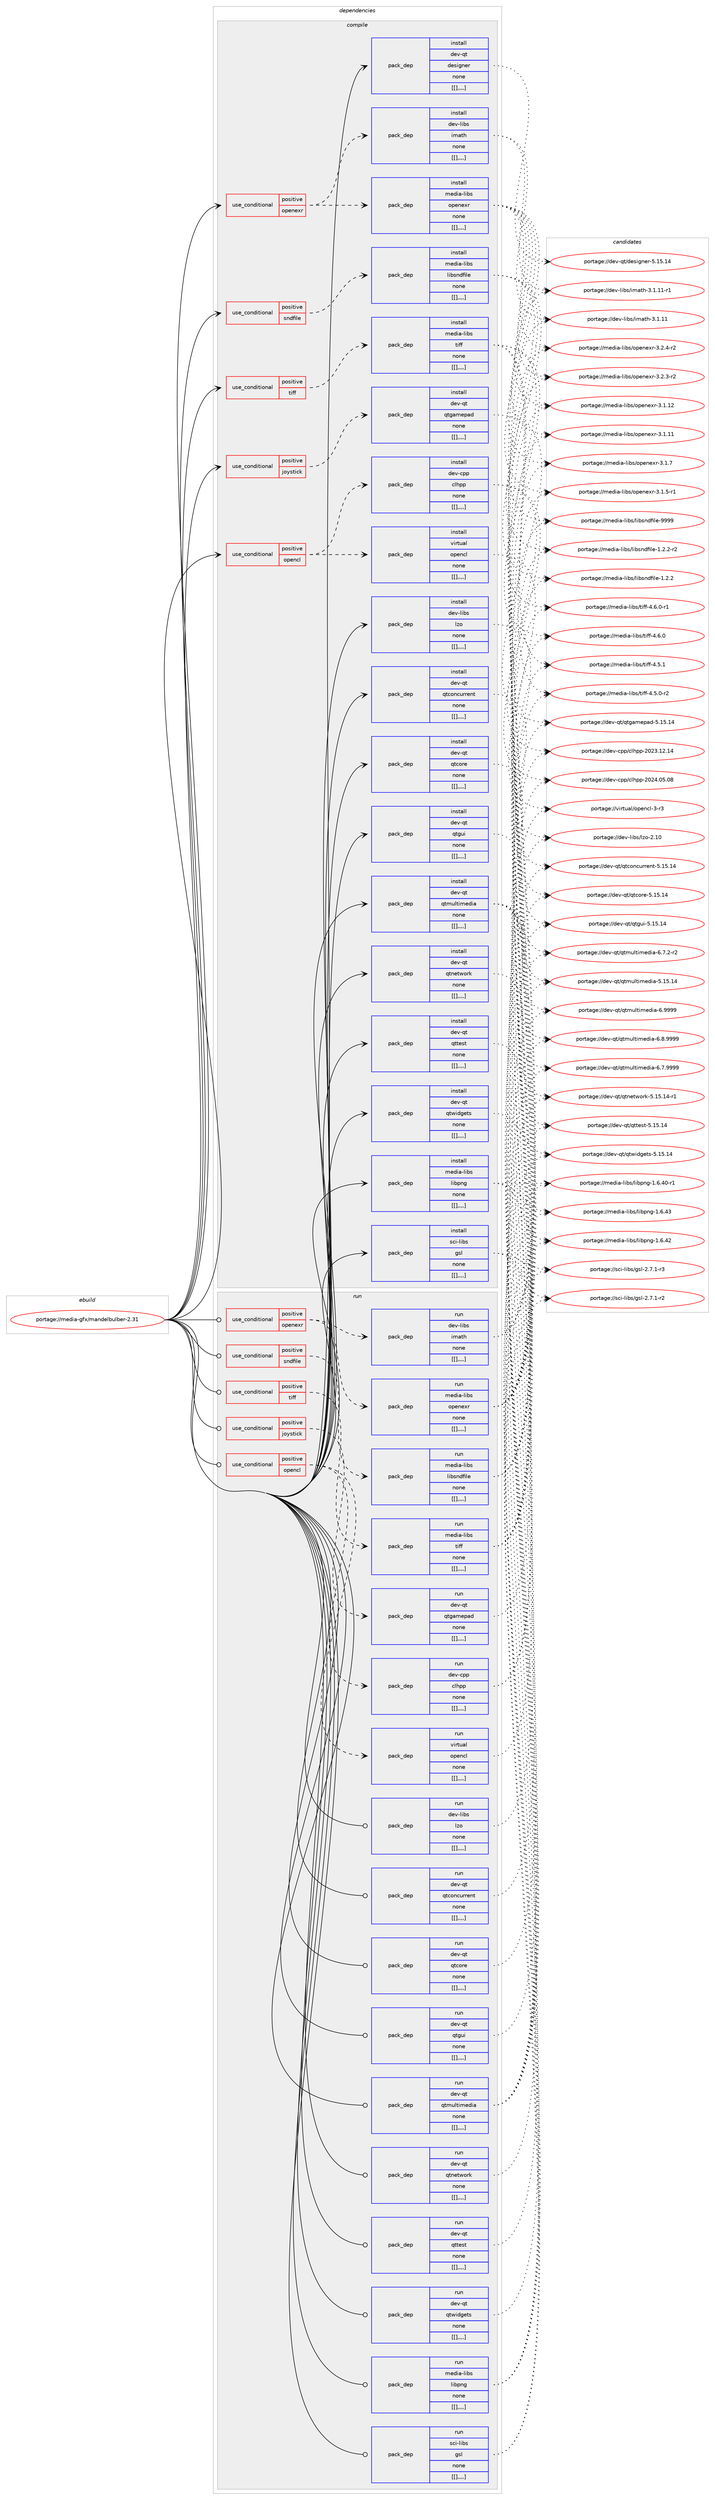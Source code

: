 digraph prolog {

# *************
# Graph options
# *************

newrank=true;
concentrate=true;
compound=true;
graph [rankdir=LR,fontname=Helvetica,fontsize=10,ranksep=1.5];#, ranksep=2.5, nodesep=0.2];
edge  [arrowhead=vee];
node  [fontname=Helvetica,fontsize=10];

# **********
# The ebuild
# **********

subgraph cluster_leftcol {
color=gray;
label=<<i>ebuild</i>>;
id [label="portage://media-gfx/mandelbulber-2.31", color=red, width=4, href="../media-gfx/mandelbulber-2.31.svg"];
}

# ****************
# The dependencies
# ****************

subgraph cluster_midcol {
color=gray;
label=<<i>dependencies</i>>;
subgraph cluster_compile {
fillcolor="#eeeeee";
style=filled;
label=<<i>compile</i>>;
subgraph cond76852 {
dependency307692 [label=<<TABLE BORDER="0" CELLBORDER="1" CELLSPACING="0" CELLPADDING="4"><TR><TD ROWSPAN="3" CELLPADDING="10">use_conditional</TD></TR><TR><TD>positive</TD></TR><TR><TD>joystick</TD></TR></TABLE>>, shape=none, color=red];
subgraph pack228325 {
dependency307693 [label=<<TABLE BORDER="0" CELLBORDER="1" CELLSPACING="0" CELLPADDING="4" WIDTH="220"><TR><TD ROWSPAN="6" CELLPADDING="30">pack_dep</TD></TR><TR><TD WIDTH="110">install</TD></TR><TR><TD>dev-qt</TD></TR><TR><TD>qtgamepad</TD></TR><TR><TD>none</TD></TR><TR><TD>[[],,,,]</TD></TR></TABLE>>, shape=none, color=blue];
}
dependency307692:e -> dependency307693:w [weight=20,style="dashed",arrowhead="vee"];
}
id:e -> dependency307692:w [weight=20,style="solid",arrowhead="vee"];
subgraph cond76853 {
dependency307694 [label=<<TABLE BORDER="0" CELLBORDER="1" CELLSPACING="0" CELLPADDING="4"><TR><TD ROWSPAN="3" CELLPADDING="10">use_conditional</TD></TR><TR><TD>positive</TD></TR><TR><TD>opencl</TD></TR></TABLE>>, shape=none, color=red];
subgraph pack228326 {
dependency307695 [label=<<TABLE BORDER="0" CELLBORDER="1" CELLSPACING="0" CELLPADDING="4" WIDTH="220"><TR><TD ROWSPAN="6" CELLPADDING="30">pack_dep</TD></TR><TR><TD WIDTH="110">install</TD></TR><TR><TD>dev-cpp</TD></TR><TR><TD>clhpp</TD></TR><TR><TD>none</TD></TR><TR><TD>[[],,,,]</TD></TR></TABLE>>, shape=none, color=blue];
}
dependency307694:e -> dependency307695:w [weight=20,style="dashed",arrowhead="vee"];
subgraph pack228327 {
dependency307696 [label=<<TABLE BORDER="0" CELLBORDER="1" CELLSPACING="0" CELLPADDING="4" WIDTH="220"><TR><TD ROWSPAN="6" CELLPADDING="30">pack_dep</TD></TR><TR><TD WIDTH="110">install</TD></TR><TR><TD>virtual</TD></TR><TR><TD>opencl</TD></TR><TR><TD>none</TD></TR><TR><TD>[[],,,,]</TD></TR></TABLE>>, shape=none, color=blue];
}
dependency307694:e -> dependency307696:w [weight=20,style="dashed",arrowhead="vee"];
}
id:e -> dependency307694:w [weight=20,style="solid",arrowhead="vee"];
subgraph cond76854 {
dependency307697 [label=<<TABLE BORDER="0" CELLBORDER="1" CELLSPACING="0" CELLPADDING="4"><TR><TD ROWSPAN="3" CELLPADDING="10">use_conditional</TD></TR><TR><TD>positive</TD></TR><TR><TD>openexr</TD></TR></TABLE>>, shape=none, color=red];
subgraph pack228328 {
dependency307698 [label=<<TABLE BORDER="0" CELLBORDER="1" CELLSPACING="0" CELLPADDING="4" WIDTH="220"><TR><TD ROWSPAN="6" CELLPADDING="30">pack_dep</TD></TR><TR><TD WIDTH="110">install</TD></TR><TR><TD>dev-libs</TD></TR><TR><TD>imath</TD></TR><TR><TD>none</TD></TR><TR><TD>[[],,,,]</TD></TR></TABLE>>, shape=none, color=blue];
}
dependency307697:e -> dependency307698:w [weight=20,style="dashed",arrowhead="vee"];
subgraph pack228329 {
dependency307699 [label=<<TABLE BORDER="0" CELLBORDER="1" CELLSPACING="0" CELLPADDING="4" WIDTH="220"><TR><TD ROWSPAN="6" CELLPADDING="30">pack_dep</TD></TR><TR><TD WIDTH="110">install</TD></TR><TR><TD>media-libs</TD></TR><TR><TD>openexr</TD></TR><TR><TD>none</TD></TR><TR><TD>[[],,,,]</TD></TR></TABLE>>, shape=none, color=blue];
}
dependency307697:e -> dependency307699:w [weight=20,style="dashed",arrowhead="vee"];
}
id:e -> dependency307697:w [weight=20,style="solid",arrowhead="vee"];
subgraph cond76855 {
dependency307700 [label=<<TABLE BORDER="0" CELLBORDER="1" CELLSPACING="0" CELLPADDING="4"><TR><TD ROWSPAN="3" CELLPADDING="10">use_conditional</TD></TR><TR><TD>positive</TD></TR><TR><TD>sndfile</TD></TR></TABLE>>, shape=none, color=red];
subgraph pack228330 {
dependency307701 [label=<<TABLE BORDER="0" CELLBORDER="1" CELLSPACING="0" CELLPADDING="4" WIDTH="220"><TR><TD ROWSPAN="6" CELLPADDING="30">pack_dep</TD></TR><TR><TD WIDTH="110">install</TD></TR><TR><TD>media-libs</TD></TR><TR><TD>libsndfile</TD></TR><TR><TD>none</TD></TR><TR><TD>[[],,,,]</TD></TR></TABLE>>, shape=none, color=blue];
}
dependency307700:e -> dependency307701:w [weight=20,style="dashed",arrowhead="vee"];
}
id:e -> dependency307700:w [weight=20,style="solid",arrowhead="vee"];
subgraph cond76856 {
dependency307702 [label=<<TABLE BORDER="0" CELLBORDER="1" CELLSPACING="0" CELLPADDING="4"><TR><TD ROWSPAN="3" CELLPADDING="10">use_conditional</TD></TR><TR><TD>positive</TD></TR><TR><TD>tiff</TD></TR></TABLE>>, shape=none, color=red];
subgraph pack228331 {
dependency307703 [label=<<TABLE BORDER="0" CELLBORDER="1" CELLSPACING="0" CELLPADDING="4" WIDTH="220"><TR><TD ROWSPAN="6" CELLPADDING="30">pack_dep</TD></TR><TR><TD WIDTH="110">install</TD></TR><TR><TD>media-libs</TD></TR><TR><TD>tiff</TD></TR><TR><TD>none</TD></TR><TR><TD>[[],,,,]</TD></TR></TABLE>>, shape=none, color=blue];
}
dependency307702:e -> dependency307703:w [weight=20,style="dashed",arrowhead="vee"];
}
id:e -> dependency307702:w [weight=20,style="solid",arrowhead="vee"];
subgraph pack228332 {
dependency307704 [label=<<TABLE BORDER="0" CELLBORDER="1" CELLSPACING="0" CELLPADDING="4" WIDTH="220"><TR><TD ROWSPAN="6" CELLPADDING="30">pack_dep</TD></TR><TR><TD WIDTH="110">install</TD></TR><TR><TD>dev-libs</TD></TR><TR><TD>lzo</TD></TR><TR><TD>none</TD></TR><TR><TD>[[],,,,]</TD></TR></TABLE>>, shape=none, color=blue];
}
id:e -> dependency307704:w [weight=20,style="solid",arrowhead="vee"];
subgraph pack228333 {
dependency307705 [label=<<TABLE BORDER="0" CELLBORDER="1" CELLSPACING="0" CELLPADDING="4" WIDTH="220"><TR><TD ROWSPAN="6" CELLPADDING="30">pack_dep</TD></TR><TR><TD WIDTH="110">install</TD></TR><TR><TD>dev-qt</TD></TR><TR><TD>designer</TD></TR><TR><TD>none</TD></TR><TR><TD>[[],,,,]</TD></TR></TABLE>>, shape=none, color=blue];
}
id:e -> dependency307705:w [weight=20,style="solid",arrowhead="vee"];
subgraph pack228334 {
dependency307706 [label=<<TABLE BORDER="0" CELLBORDER="1" CELLSPACING="0" CELLPADDING="4" WIDTH="220"><TR><TD ROWSPAN="6" CELLPADDING="30">pack_dep</TD></TR><TR><TD WIDTH="110">install</TD></TR><TR><TD>dev-qt</TD></TR><TR><TD>qtconcurrent</TD></TR><TR><TD>none</TD></TR><TR><TD>[[],,,,]</TD></TR></TABLE>>, shape=none, color=blue];
}
id:e -> dependency307706:w [weight=20,style="solid",arrowhead="vee"];
subgraph pack228335 {
dependency307707 [label=<<TABLE BORDER="0" CELLBORDER="1" CELLSPACING="0" CELLPADDING="4" WIDTH="220"><TR><TD ROWSPAN="6" CELLPADDING="30">pack_dep</TD></TR><TR><TD WIDTH="110">install</TD></TR><TR><TD>dev-qt</TD></TR><TR><TD>qtcore</TD></TR><TR><TD>none</TD></TR><TR><TD>[[],,,,]</TD></TR></TABLE>>, shape=none, color=blue];
}
id:e -> dependency307707:w [weight=20,style="solid",arrowhead="vee"];
subgraph pack228336 {
dependency307708 [label=<<TABLE BORDER="0" CELLBORDER="1" CELLSPACING="0" CELLPADDING="4" WIDTH="220"><TR><TD ROWSPAN="6" CELLPADDING="30">pack_dep</TD></TR><TR><TD WIDTH="110">install</TD></TR><TR><TD>dev-qt</TD></TR><TR><TD>qtgui</TD></TR><TR><TD>none</TD></TR><TR><TD>[[],,,,]</TD></TR></TABLE>>, shape=none, color=blue];
}
id:e -> dependency307708:w [weight=20,style="solid",arrowhead="vee"];
subgraph pack228337 {
dependency307709 [label=<<TABLE BORDER="0" CELLBORDER="1" CELLSPACING="0" CELLPADDING="4" WIDTH="220"><TR><TD ROWSPAN="6" CELLPADDING="30">pack_dep</TD></TR><TR><TD WIDTH="110">install</TD></TR><TR><TD>dev-qt</TD></TR><TR><TD>qtmultimedia</TD></TR><TR><TD>none</TD></TR><TR><TD>[[],,,,]</TD></TR></TABLE>>, shape=none, color=blue];
}
id:e -> dependency307709:w [weight=20,style="solid",arrowhead="vee"];
subgraph pack228338 {
dependency307710 [label=<<TABLE BORDER="0" CELLBORDER="1" CELLSPACING="0" CELLPADDING="4" WIDTH="220"><TR><TD ROWSPAN="6" CELLPADDING="30">pack_dep</TD></TR><TR><TD WIDTH="110">install</TD></TR><TR><TD>dev-qt</TD></TR><TR><TD>qtnetwork</TD></TR><TR><TD>none</TD></TR><TR><TD>[[],,,,]</TD></TR></TABLE>>, shape=none, color=blue];
}
id:e -> dependency307710:w [weight=20,style="solid",arrowhead="vee"];
subgraph pack228339 {
dependency307711 [label=<<TABLE BORDER="0" CELLBORDER="1" CELLSPACING="0" CELLPADDING="4" WIDTH="220"><TR><TD ROWSPAN="6" CELLPADDING="30">pack_dep</TD></TR><TR><TD WIDTH="110">install</TD></TR><TR><TD>dev-qt</TD></TR><TR><TD>qttest</TD></TR><TR><TD>none</TD></TR><TR><TD>[[],,,,]</TD></TR></TABLE>>, shape=none, color=blue];
}
id:e -> dependency307711:w [weight=20,style="solid",arrowhead="vee"];
subgraph pack228340 {
dependency307712 [label=<<TABLE BORDER="0" CELLBORDER="1" CELLSPACING="0" CELLPADDING="4" WIDTH="220"><TR><TD ROWSPAN="6" CELLPADDING="30">pack_dep</TD></TR><TR><TD WIDTH="110">install</TD></TR><TR><TD>dev-qt</TD></TR><TR><TD>qtwidgets</TD></TR><TR><TD>none</TD></TR><TR><TD>[[],,,,]</TD></TR></TABLE>>, shape=none, color=blue];
}
id:e -> dependency307712:w [weight=20,style="solid",arrowhead="vee"];
subgraph pack228341 {
dependency307713 [label=<<TABLE BORDER="0" CELLBORDER="1" CELLSPACING="0" CELLPADDING="4" WIDTH="220"><TR><TD ROWSPAN="6" CELLPADDING="30">pack_dep</TD></TR><TR><TD WIDTH="110">install</TD></TR><TR><TD>media-libs</TD></TR><TR><TD>libpng</TD></TR><TR><TD>none</TD></TR><TR><TD>[[],,,,]</TD></TR></TABLE>>, shape=none, color=blue];
}
id:e -> dependency307713:w [weight=20,style="solid",arrowhead="vee"];
subgraph pack228342 {
dependency307714 [label=<<TABLE BORDER="0" CELLBORDER="1" CELLSPACING="0" CELLPADDING="4" WIDTH="220"><TR><TD ROWSPAN="6" CELLPADDING="30">pack_dep</TD></TR><TR><TD WIDTH="110">install</TD></TR><TR><TD>sci-libs</TD></TR><TR><TD>gsl</TD></TR><TR><TD>none</TD></TR><TR><TD>[[],,,,]</TD></TR></TABLE>>, shape=none, color=blue];
}
id:e -> dependency307714:w [weight=20,style="solid",arrowhead="vee"];
}
subgraph cluster_compileandrun {
fillcolor="#eeeeee";
style=filled;
label=<<i>compile and run</i>>;
}
subgraph cluster_run {
fillcolor="#eeeeee";
style=filled;
label=<<i>run</i>>;
subgraph cond76857 {
dependency307715 [label=<<TABLE BORDER="0" CELLBORDER="1" CELLSPACING="0" CELLPADDING="4"><TR><TD ROWSPAN="3" CELLPADDING="10">use_conditional</TD></TR><TR><TD>positive</TD></TR><TR><TD>joystick</TD></TR></TABLE>>, shape=none, color=red];
subgraph pack228343 {
dependency307716 [label=<<TABLE BORDER="0" CELLBORDER="1" CELLSPACING="0" CELLPADDING="4" WIDTH="220"><TR><TD ROWSPAN="6" CELLPADDING="30">pack_dep</TD></TR><TR><TD WIDTH="110">run</TD></TR><TR><TD>dev-qt</TD></TR><TR><TD>qtgamepad</TD></TR><TR><TD>none</TD></TR><TR><TD>[[],,,,]</TD></TR></TABLE>>, shape=none, color=blue];
}
dependency307715:e -> dependency307716:w [weight=20,style="dashed",arrowhead="vee"];
}
id:e -> dependency307715:w [weight=20,style="solid",arrowhead="odot"];
subgraph cond76858 {
dependency307717 [label=<<TABLE BORDER="0" CELLBORDER="1" CELLSPACING="0" CELLPADDING="4"><TR><TD ROWSPAN="3" CELLPADDING="10">use_conditional</TD></TR><TR><TD>positive</TD></TR><TR><TD>opencl</TD></TR></TABLE>>, shape=none, color=red];
subgraph pack228344 {
dependency307718 [label=<<TABLE BORDER="0" CELLBORDER="1" CELLSPACING="0" CELLPADDING="4" WIDTH="220"><TR><TD ROWSPAN="6" CELLPADDING="30">pack_dep</TD></TR><TR><TD WIDTH="110">run</TD></TR><TR><TD>dev-cpp</TD></TR><TR><TD>clhpp</TD></TR><TR><TD>none</TD></TR><TR><TD>[[],,,,]</TD></TR></TABLE>>, shape=none, color=blue];
}
dependency307717:e -> dependency307718:w [weight=20,style="dashed",arrowhead="vee"];
subgraph pack228345 {
dependency307719 [label=<<TABLE BORDER="0" CELLBORDER="1" CELLSPACING="0" CELLPADDING="4" WIDTH="220"><TR><TD ROWSPAN="6" CELLPADDING="30">pack_dep</TD></TR><TR><TD WIDTH="110">run</TD></TR><TR><TD>virtual</TD></TR><TR><TD>opencl</TD></TR><TR><TD>none</TD></TR><TR><TD>[[],,,,]</TD></TR></TABLE>>, shape=none, color=blue];
}
dependency307717:e -> dependency307719:w [weight=20,style="dashed",arrowhead="vee"];
}
id:e -> dependency307717:w [weight=20,style="solid",arrowhead="odot"];
subgraph cond76859 {
dependency307720 [label=<<TABLE BORDER="0" CELLBORDER="1" CELLSPACING="0" CELLPADDING="4"><TR><TD ROWSPAN="3" CELLPADDING="10">use_conditional</TD></TR><TR><TD>positive</TD></TR><TR><TD>openexr</TD></TR></TABLE>>, shape=none, color=red];
subgraph pack228346 {
dependency307721 [label=<<TABLE BORDER="0" CELLBORDER="1" CELLSPACING="0" CELLPADDING="4" WIDTH="220"><TR><TD ROWSPAN="6" CELLPADDING="30">pack_dep</TD></TR><TR><TD WIDTH="110">run</TD></TR><TR><TD>dev-libs</TD></TR><TR><TD>imath</TD></TR><TR><TD>none</TD></TR><TR><TD>[[],,,,]</TD></TR></TABLE>>, shape=none, color=blue];
}
dependency307720:e -> dependency307721:w [weight=20,style="dashed",arrowhead="vee"];
subgraph pack228347 {
dependency307722 [label=<<TABLE BORDER="0" CELLBORDER="1" CELLSPACING="0" CELLPADDING="4" WIDTH="220"><TR><TD ROWSPAN="6" CELLPADDING="30">pack_dep</TD></TR><TR><TD WIDTH="110">run</TD></TR><TR><TD>media-libs</TD></TR><TR><TD>openexr</TD></TR><TR><TD>none</TD></TR><TR><TD>[[],,,,]</TD></TR></TABLE>>, shape=none, color=blue];
}
dependency307720:e -> dependency307722:w [weight=20,style="dashed",arrowhead="vee"];
}
id:e -> dependency307720:w [weight=20,style="solid",arrowhead="odot"];
subgraph cond76860 {
dependency307723 [label=<<TABLE BORDER="0" CELLBORDER="1" CELLSPACING="0" CELLPADDING="4"><TR><TD ROWSPAN="3" CELLPADDING="10">use_conditional</TD></TR><TR><TD>positive</TD></TR><TR><TD>sndfile</TD></TR></TABLE>>, shape=none, color=red];
subgraph pack228348 {
dependency307724 [label=<<TABLE BORDER="0" CELLBORDER="1" CELLSPACING="0" CELLPADDING="4" WIDTH="220"><TR><TD ROWSPAN="6" CELLPADDING="30">pack_dep</TD></TR><TR><TD WIDTH="110">run</TD></TR><TR><TD>media-libs</TD></TR><TR><TD>libsndfile</TD></TR><TR><TD>none</TD></TR><TR><TD>[[],,,,]</TD></TR></TABLE>>, shape=none, color=blue];
}
dependency307723:e -> dependency307724:w [weight=20,style="dashed",arrowhead="vee"];
}
id:e -> dependency307723:w [weight=20,style="solid",arrowhead="odot"];
subgraph cond76861 {
dependency307725 [label=<<TABLE BORDER="0" CELLBORDER="1" CELLSPACING="0" CELLPADDING="4"><TR><TD ROWSPAN="3" CELLPADDING="10">use_conditional</TD></TR><TR><TD>positive</TD></TR><TR><TD>tiff</TD></TR></TABLE>>, shape=none, color=red];
subgraph pack228349 {
dependency307726 [label=<<TABLE BORDER="0" CELLBORDER="1" CELLSPACING="0" CELLPADDING="4" WIDTH="220"><TR><TD ROWSPAN="6" CELLPADDING="30">pack_dep</TD></TR><TR><TD WIDTH="110">run</TD></TR><TR><TD>media-libs</TD></TR><TR><TD>tiff</TD></TR><TR><TD>none</TD></TR><TR><TD>[[],,,,]</TD></TR></TABLE>>, shape=none, color=blue];
}
dependency307725:e -> dependency307726:w [weight=20,style="dashed",arrowhead="vee"];
}
id:e -> dependency307725:w [weight=20,style="solid",arrowhead="odot"];
subgraph pack228350 {
dependency307727 [label=<<TABLE BORDER="0" CELLBORDER="1" CELLSPACING="0" CELLPADDING="4" WIDTH="220"><TR><TD ROWSPAN="6" CELLPADDING="30">pack_dep</TD></TR><TR><TD WIDTH="110">run</TD></TR><TR><TD>dev-libs</TD></TR><TR><TD>lzo</TD></TR><TR><TD>none</TD></TR><TR><TD>[[],,,,]</TD></TR></TABLE>>, shape=none, color=blue];
}
id:e -> dependency307727:w [weight=20,style="solid",arrowhead="odot"];
subgraph pack228351 {
dependency307728 [label=<<TABLE BORDER="0" CELLBORDER="1" CELLSPACING="0" CELLPADDING="4" WIDTH="220"><TR><TD ROWSPAN="6" CELLPADDING="30">pack_dep</TD></TR><TR><TD WIDTH="110">run</TD></TR><TR><TD>dev-qt</TD></TR><TR><TD>qtconcurrent</TD></TR><TR><TD>none</TD></TR><TR><TD>[[],,,,]</TD></TR></TABLE>>, shape=none, color=blue];
}
id:e -> dependency307728:w [weight=20,style="solid",arrowhead="odot"];
subgraph pack228352 {
dependency307729 [label=<<TABLE BORDER="0" CELLBORDER="1" CELLSPACING="0" CELLPADDING="4" WIDTH="220"><TR><TD ROWSPAN="6" CELLPADDING="30">pack_dep</TD></TR><TR><TD WIDTH="110">run</TD></TR><TR><TD>dev-qt</TD></TR><TR><TD>qtcore</TD></TR><TR><TD>none</TD></TR><TR><TD>[[],,,,]</TD></TR></TABLE>>, shape=none, color=blue];
}
id:e -> dependency307729:w [weight=20,style="solid",arrowhead="odot"];
subgraph pack228353 {
dependency307730 [label=<<TABLE BORDER="0" CELLBORDER="1" CELLSPACING="0" CELLPADDING="4" WIDTH="220"><TR><TD ROWSPAN="6" CELLPADDING="30">pack_dep</TD></TR><TR><TD WIDTH="110">run</TD></TR><TR><TD>dev-qt</TD></TR><TR><TD>qtgui</TD></TR><TR><TD>none</TD></TR><TR><TD>[[],,,,]</TD></TR></TABLE>>, shape=none, color=blue];
}
id:e -> dependency307730:w [weight=20,style="solid",arrowhead="odot"];
subgraph pack228354 {
dependency307731 [label=<<TABLE BORDER="0" CELLBORDER="1" CELLSPACING="0" CELLPADDING="4" WIDTH="220"><TR><TD ROWSPAN="6" CELLPADDING="30">pack_dep</TD></TR><TR><TD WIDTH="110">run</TD></TR><TR><TD>dev-qt</TD></TR><TR><TD>qtmultimedia</TD></TR><TR><TD>none</TD></TR><TR><TD>[[],,,,]</TD></TR></TABLE>>, shape=none, color=blue];
}
id:e -> dependency307731:w [weight=20,style="solid",arrowhead="odot"];
subgraph pack228355 {
dependency307732 [label=<<TABLE BORDER="0" CELLBORDER="1" CELLSPACING="0" CELLPADDING="4" WIDTH="220"><TR><TD ROWSPAN="6" CELLPADDING="30">pack_dep</TD></TR><TR><TD WIDTH="110">run</TD></TR><TR><TD>dev-qt</TD></TR><TR><TD>qtnetwork</TD></TR><TR><TD>none</TD></TR><TR><TD>[[],,,,]</TD></TR></TABLE>>, shape=none, color=blue];
}
id:e -> dependency307732:w [weight=20,style="solid",arrowhead="odot"];
subgraph pack228356 {
dependency307733 [label=<<TABLE BORDER="0" CELLBORDER="1" CELLSPACING="0" CELLPADDING="4" WIDTH="220"><TR><TD ROWSPAN="6" CELLPADDING="30">pack_dep</TD></TR><TR><TD WIDTH="110">run</TD></TR><TR><TD>dev-qt</TD></TR><TR><TD>qttest</TD></TR><TR><TD>none</TD></TR><TR><TD>[[],,,,]</TD></TR></TABLE>>, shape=none, color=blue];
}
id:e -> dependency307733:w [weight=20,style="solid",arrowhead="odot"];
subgraph pack228357 {
dependency307734 [label=<<TABLE BORDER="0" CELLBORDER="1" CELLSPACING="0" CELLPADDING="4" WIDTH="220"><TR><TD ROWSPAN="6" CELLPADDING="30">pack_dep</TD></TR><TR><TD WIDTH="110">run</TD></TR><TR><TD>dev-qt</TD></TR><TR><TD>qtwidgets</TD></TR><TR><TD>none</TD></TR><TR><TD>[[],,,,]</TD></TR></TABLE>>, shape=none, color=blue];
}
id:e -> dependency307734:w [weight=20,style="solid",arrowhead="odot"];
subgraph pack228358 {
dependency307735 [label=<<TABLE BORDER="0" CELLBORDER="1" CELLSPACING="0" CELLPADDING="4" WIDTH="220"><TR><TD ROWSPAN="6" CELLPADDING="30">pack_dep</TD></TR><TR><TD WIDTH="110">run</TD></TR><TR><TD>media-libs</TD></TR><TR><TD>libpng</TD></TR><TR><TD>none</TD></TR><TR><TD>[[],,,,]</TD></TR></TABLE>>, shape=none, color=blue];
}
id:e -> dependency307735:w [weight=20,style="solid",arrowhead="odot"];
subgraph pack228359 {
dependency307736 [label=<<TABLE BORDER="0" CELLBORDER="1" CELLSPACING="0" CELLPADDING="4" WIDTH="220"><TR><TD ROWSPAN="6" CELLPADDING="30">pack_dep</TD></TR><TR><TD WIDTH="110">run</TD></TR><TR><TD>sci-libs</TD></TR><TR><TD>gsl</TD></TR><TR><TD>none</TD></TR><TR><TD>[[],,,,]</TD></TR></TABLE>>, shape=none, color=blue];
}
id:e -> dependency307736:w [weight=20,style="solid",arrowhead="odot"];
}
}

# **************
# The candidates
# **************

subgraph cluster_choices {
rank=same;
color=gray;
label=<<i>candidates</i>>;

subgraph choice228325 {
color=black;
nodesep=1;
choice100101118451131164711311610397109101112971004553464953464952 [label="portage://dev-qt/qtgamepad-5.15.14", color=red, width=4,href="../dev-qt/qtgamepad-5.15.14.svg"];
dependency307693:e -> choice100101118451131164711311610397109101112971004553464953464952:w [style=dotted,weight="100"];
}
subgraph choice228326 {
color=black;
nodesep=1;
choice100101118459911211247991081041121124550485052464853464856 [label="portage://dev-cpp/clhpp-2024.05.08", color=red, width=4,href="../dev-cpp/clhpp-2024.05.08.svg"];
choice100101118459911211247991081041121124550485051464950464952 [label="portage://dev-cpp/clhpp-2023.12.14", color=red, width=4,href="../dev-cpp/clhpp-2023.12.14.svg"];
dependency307695:e -> choice100101118459911211247991081041121124550485052464853464856:w [style=dotted,weight="100"];
dependency307695:e -> choice100101118459911211247991081041121124550485051464950464952:w [style=dotted,weight="100"];
}
subgraph choice228327 {
color=black;
nodesep=1;
choice11810511411611797108471111121011109910845514511451 [label="portage://virtual/opencl-3-r3", color=red, width=4,href="../virtual/opencl-3-r3.svg"];
dependency307696:e -> choice11810511411611797108471111121011109910845514511451:w [style=dotted,weight="100"];
}
subgraph choice228328 {
color=black;
nodesep=1;
choice10010111845108105981154710510997116104455146494649494511449 [label="portage://dev-libs/imath-3.1.11-r1", color=red, width=4,href="../dev-libs/imath-3.1.11-r1.svg"];
choice1001011184510810598115471051099711610445514649464949 [label="portage://dev-libs/imath-3.1.11", color=red, width=4,href="../dev-libs/imath-3.1.11.svg"];
dependency307698:e -> choice10010111845108105981154710510997116104455146494649494511449:w [style=dotted,weight="100"];
dependency307698:e -> choice1001011184510810598115471051099711610445514649464949:w [style=dotted,weight="100"];
}
subgraph choice228329 {
color=black;
nodesep=1;
choice109101100105974510810598115471111121011101011201144551465046524511450 [label="portage://media-libs/openexr-3.2.4-r2", color=red, width=4,href="../media-libs/openexr-3.2.4-r2.svg"];
choice109101100105974510810598115471111121011101011201144551465046514511450 [label="portage://media-libs/openexr-3.2.3-r2", color=red, width=4,href="../media-libs/openexr-3.2.3-r2.svg"];
choice1091011001059745108105981154711111210111010112011445514649464950 [label="portage://media-libs/openexr-3.1.12", color=red, width=4,href="../media-libs/openexr-3.1.12.svg"];
choice1091011001059745108105981154711111210111010112011445514649464949 [label="portage://media-libs/openexr-3.1.11", color=red, width=4,href="../media-libs/openexr-3.1.11.svg"];
choice10910110010597451081059811547111112101110101120114455146494655 [label="portage://media-libs/openexr-3.1.7", color=red, width=4,href="../media-libs/openexr-3.1.7.svg"];
choice109101100105974510810598115471111121011101011201144551464946534511449 [label="portage://media-libs/openexr-3.1.5-r1", color=red, width=4,href="../media-libs/openexr-3.1.5-r1.svg"];
dependency307699:e -> choice109101100105974510810598115471111121011101011201144551465046524511450:w [style=dotted,weight="100"];
dependency307699:e -> choice109101100105974510810598115471111121011101011201144551465046514511450:w [style=dotted,weight="100"];
dependency307699:e -> choice1091011001059745108105981154711111210111010112011445514649464950:w [style=dotted,weight="100"];
dependency307699:e -> choice1091011001059745108105981154711111210111010112011445514649464949:w [style=dotted,weight="100"];
dependency307699:e -> choice10910110010597451081059811547111112101110101120114455146494655:w [style=dotted,weight="100"];
dependency307699:e -> choice109101100105974510810598115471111121011101011201144551464946534511449:w [style=dotted,weight="100"];
}
subgraph choice228330 {
color=black;
nodesep=1;
choice10910110010597451081059811547108105981151101001021051081014557575757 [label="portage://media-libs/libsndfile-9999", color=red, width=4,href="../media-libs/libsndfile-9999.svg"];
choice10910110010597451081059811547108105981151101001021051081014549465046504511450 [label="portage://media-libs/libsndfile-1.2.2-r2", color=red, width=4,href="../media-libs/libsndfile-1.2.2-r2.svg"];
choice1091011001059745108105981154710810598115110100102105108101454946504650 [label="portage://media-libs/libsndfile-1.2.2", color=red, width=4,href="../media-libs/libsndfile-1.2.2.svg"];
dependency307701:e -> choice10910110010597451081059811547108105981151101001021051081014557575757:w [style=dotted,weight="100"];
dependency307701:e -> choice10910110010597451081059811547108105981151101001021051081014549465046504511450:w [style=dotted,weight="100"];
dependency307701:e -> choice1091011001059745108105981154710810598115110100102105108101454946504650:w [style=dotted,weight="100"];
}
subgraph choice228331 {
color=black;
nodesep=1;
choice109101100105974510810598115471161051021024552465446484511449 [label="portage://media-libs/tiff-4.6.0-r1", color=red, width=4,href="../media-libs/tiff-4.6.0-r1.svg"];
choice10910110010597451081059811547116105102102455246544648 [label="portage://media-libs/tiff-4.6.0", color=red, width=4,href="../media-libs/tiff-4.6.0.svg"];
choice10910110010597451081059811547116105102102455246534649 [label="portage://media-libs/tiff-4.5.1", color=red, width=4,href="../media-libs/tiff-4.5.1.svg"];
choice109101100105974510810598115471161051021024552465346484511450 [label="portage://media-libs/tiff-4.5.0-r2", color=red, width=4,href="../media-libs/tiff-4.5.0-r2.svg"];
dependency307703:e -> choice109101100105974510810598115471161051021024552465446484511449:w [style=dotted,weight="100"];
dependency307703:e -> choice10910110010597451081059811547116105102102455246544648:w [style=dotted,weight="100"];
dependency307703:e -> choice10910110010597451081059811547116105102102455246534649:w [style=dotted,weight="100"];
dependency307703:e -> choice109101100105974510810598115471161051021024552465346484511450:w [style=dotted,weight="100"];
}
subgraph choice228332 {
color=black;
nodesep=1;
choice1001011184510810598115471081221114550464948 [label="portage://dev-libs/lzo-2.10", color=red, width=4,href="../dev-libs/lzo-2.10.svg"];
dependency307704:e -> choice1001011184510810598115471081221114550464948:w [style=dotted,weight="100"];
}
subgraph choice228333 {
color=black;
nodesep=1;
choice10010111845113116471001011151051031101011144553464953464952 [label="portage://dev-qt/designer-5.15.14", color=red, width=4,href="../dev-qt/designer-5.15.14.svg"];
dependency307705:e -> choice10010111845113116471001011151051031101011144553464953464952:w [style=dotted,weight="100"];
}
subgraph choice228334 {
color=black;
nodesep=1;
choice100101118451131164711311699111110991171141141011101164553464953464952 [label="portage://dev-qt/qtconcurrent-5.15.14", color=red, width=4,href="../dev-qt/qtconcurrent-5.15.14.svg"];
dependency307706:e -> choice100101118451131164711311699111110991171141141011101164553464953464952:w [style=dotted,weight="100"];
}
subgraph choice228335 {
color=black;
nodesep=1;
choice1001011184511311647113116991111141014553464953464952 [label="portage://dev-qt/qtcore-5.15.14", color=red, width=4,href="../dev-qt/qtcore-5.15.14.svg"];
dependency307707:e -> choice1001011184511311647113116991111141014553464953464952:w [style=dotted,weight="100"];
}
subgraph choice228336 {
color=black;
nodesep=1;
choice10010111845113116471131161031171054553464953464952 [label="portage://dev-qt/qtgui-5.15.14", color=red, width=4,href="../dev-qt/qtgui-5.15.14.svg"];
dependency307708:e -> choice10010111845113116471131161031171054553464953464952:w [style=dotted,weight="100"];
}
subgraph choice228337 {
color=black;
nodesep=1;
choice10010111845113116471131161091171081161051091011001059745544657575757 [label="portage://dev-qt/qtmultimedia-6.9999", color=red, width=4,href="../dev-qt/qtmultimedia-6.9999.svg"];
choice100101118451131164711311610911710811610510910110010597455446564657575757 [label="portage://dev-qt/qtmultimedia-6.8.9999", color=red, width=4,href="../dev-qt/qtmultimedia-6.8.9999.svg"];
choice100101118451131164711311610911710811610510910110010597455446554657575757 [label="portage://dev-qt/qtmultimedia-6.7.9999", color=red, width=4,href="../dev-qt/qtmultimedia-6.7.9999.svg"];
choice1001011184511311647113116109117108116105109101100105974554465546504511450 [label="portage://dev-qt/qtmultimedia-6.7.2-r2", color=red, width=4,href="../dev-qt/qtmultimedia-6.7.2-r2.svg"];
choice1001011184511311647113116109117108116105109101100105974553464953464952 [label="portage://dev-qt/qtmultimedia-5.15.14", color=red, width=4,href="../dev-qt/qtmultimedia-5.15.14.svg"];
dependency307709:e -> choice10010111845113116471131161091171081161051091011001059745544657575757:w [style=dotted,weight="100"];
dependency307709:e -> choice100101118451131164711311610911710811610510910110010597455446564657575757:w [style=dotted,weight="100"];
dependency307709:e -> choice100101118451131164711311610911710811610510910110010597455446554657575757:w [style=dotted,weight="100"];
dependency307709:e -> choice1001011184511311647113116109117108116105109101100105974554465546504511450:w [style=dotted,weight="100"];
dependency307709:e -> choice1001011184511311647113116109117108116105109101100105974553464953464952:w [style=dotted,weight="100"];
}
subgraph choice228338 {
color=black;
nodesep=1;
choice100101118451131164711311611010111611911111410745534649534649524511449 [label="portage://dev-qt/qtnetwork-5.15.14-r1", color=red, width=4,href="../dev-qt/qtnetwork-5.15.14-r1.svg"];
dependency307710:e -> choice100101118451131164711311611010111611911111410745534649534649524511449:w [style=dotted,weight="100"];
}
subgraph choice228339 {
color=black;
nodesep=1;
choice10010111845113116471131161161011151164553464953464952 [label="portage://dev-qt/qttest-5.15.14", color=red, width=4,href="../dev-qt/qttest-5.15.14.svg"];
dependency307711:e -> choice10010111845113116471131161161011151164553464953464952:w [style=dotted,weight="100"];
}
subgraph choice228340 {
color=black;
nodesep=1;
choice10010111845113116471131161191051001031011161154553464953464952 [label="portage://dev-qt/qtwidgets-5.15.14", color=red, width=4,href="../dev-qt/qtwidgets-5.15.14.svg"];
dependency307712:e -> choice10010111845113116471131161191051001031011161154553464953464952:w [style=dotted,weight="100"];
}
subgraph choice228341 {
color=black;
nodesep=1;
choice109101100105974510810598115471081059811211010345494654465251 [label="portage://media-libs/libpng-1.6.43", color=red, width=4,href="../media-libs/libpng-1.6.43.svg"];
choice109101100105974510810598115471081059811211010345494654465250 [label="portage://media-libs/libpng-1.6.42", color=red, width=4,href="../media-libs/libpng-1.6.42.svg"];
choice1091011001059745108105981154710810598112110103454946544652484511449 [label="portage://media-libs/libpng-1.6.40-r1", color=red, width=4,href="../media-libs/libpng-1.6.40-r1.svg"];
dependency307713:e -> choice109101100105974510810598115471081059811211010345494654465251:w [style=dotted,weight="100"];
dependency307713:e -> choice109101100105974510810598115471081059811211010345494654465250:w [style=dotted,weight="100"];
dependency307713:e -> choice1091011001059745108105981154710810598112110103454946544652484511449:w [style=dotted,weight="100"];
}
subgraph choice228342 {
color=black;
nodesep=1;
choice115991054510810598115471031151084550465546494511451 [label="portage://sci-libs/gsl-2.7.1-r3", color=red, width=4,href="../sci-libs/gsl-2.7.1-r3.svg"];
choice115991054510810598115471031151084550465546494511450 [label="portage://sci-libs/gsl-2.7.1-r2", color=red, width=4,href="../sci-libs/gsl-2.7.1-r2.svg"];
dependency307714:e -> choice115991054510810598115471031151084550465546494511451:w [style=dotted,weight="100"];
dependency307714:e -> choice115991054510810598115471031151084550465546494511450:w [style=dotted,weight="100"];
}
subgraph choice228343 {
color=black;
nodesep=1;
choice100101118451131164711311610397109101112971004553464953464952 [label="portage://dev-qt/qtgamepad-5.15.14", color=red, width=4,href="../dev-qt/qtgamepad-5.15.14.svg"];
dependency307716:e -> choice100101118451131164711311610397109101112971004553464953464952:w [style=dotted,weight="100"];
}
subgraph choice228344 {
color=black;
nodesep=1;
choice100101118459911211247991081041121124550485052464853464856 [label="portage://dev-cpp/clhpp-2024.05.08", color=red, width=4,href="../dev-cpp/clhpp-2024.05.08.svg"];
choice100101118459911211247991081041121124550485051464950464952 [label="portage://dev-cpp/clhpp-2023.12.14", color=red, width=4,href="../dev-cpp/clhpp-2023.12.14.svg"];
dependency307718:e -> choice100101118459911211247991081041121124550485052464853464856:w [style=dotted,weight="100"];
dependency307718:e -> choice100101118459911211247991081041121124550485051464950464952:w [style=dotted,weight="100"];
}
subgraph choice228345 {
color=black;
nodesep=1;
choice11810511411611797108471111121011109910845514511451 [label="portage://virtual/opencl-3-r3", color=red, width=4,href="../virtual/opencl-3-r3.svg"];
dependency307719:e -> choice11810511411611797108471111121011109910845514511451:w [style=dotted,weight="100"];
}
subgraph choice228346 {
color=black;
nodesep=1;
choice10010111845108105981154710510997116104455146494649494511449 [label="portage://dev-libs/imath-3.1.11-r1", color=red, width=4,href="../dev-libs/imath-3.1.11-r1.svg"];
choice1001011184510810598115471051099711610445514649464949 [label="portage://dev-libs/imath-3.1.11", color=red, width=4,href="../dev-libs/imath-3.1.11.svg"];
dependency307721:e -> choice10010111845108105981154710510997116104455146494649494511449:w [style=dotted,weight="100"];
dependency307721:e -> choice1001011184510810598115471051099711610445514649464949:w [style=dotted,weight="100"];
}
subgraph choice228347 {
color=black;
nodesep=1;
choice109101100105974510810598115471111121011101011201144551465046524511450 [label="portage://media-libs/openexr-3.2.4-r2", color=red, width=4,href="../media-libs/openexr-3.2.4-r2.svg"];
choice109101100105974510810598115471111121011101011201144551465046514511450 [label="portage://media-libs/openexr-3.2.3-r2", color=red, width=4,href="../media-libs/openexr-3.2.3-r2.svg"];
choice1091011001059745108105981154711111210111010112011445514649464950 [label="portage://media-libs/openexr-3.1.12", color=red, width=4,href="../media-libs/openexr-3.1.12.svg"];
choice1091011001059745108105981154711111210111010112011445514649464949 [label="portage://media-libs/openexr-3.1.11", color=red, width=4,href="../media-libs/openexr-3.1.11.svg"];
choice10910110010597451081059811547111112101110101120114455146494655 [label="portage://media-libs/openexr-3.1.7", color=red, width=4,href="../media-libs/openexr-3.1.7.svg"];
choice109101100105974510810598115471111121011101011201144551464946534511449 [label="portage://media-libs/openexr-3.1.5-r1", color=red, width=4,href="../media-libs/openexr-3.1.5-r1.svg"];
dependency307722:e -> choice109101100105974510810598115471111121011101011201144551465046524511450:w [style=dotted,weight="100"];
dependency307722:e -> choice109101100105974510810598115471111121011101011201144551465046514511450:w [style=dotted,weight="100"];
dependency307722:e -> choice1091011001059745108105981154711111210111010112011445514649464950:w [style=dotted,weight="100"];
dependency307722:e -> choice1091011001059745108105981154711111210111010112011445514649464949:w [style=dotted,weight="100"];
dependency307722:e -> choice10910110010597451081059811547111112101110101120114455146494655:w [style=dotted,weight="100"];
dependency307722:e -> choice109101100105974510810598115471111121011101011201144551464946534511449:w [style=dotted,weight="100"];
}
subgraph choice228348 {
color=black;
nodesep=1;
choice10910110010597451081059811547108105981151101001021051081014557575757 [label="portage://media-libs/libsndfile-9999", color=red, width=4,href="../media-libs/libsndfile-9999.svg"];
choice10910110010597451081059811547108105981151101001021051081014549465046504511450 [label="portage://media-libs/libsndfile-1.2.2-r2", color=red, width=4,href="../media-libs/libsndfile-1.2.2-r2.svg"];
choice1091011001059745108105981154710810598115110100102105108101454946504650 [label="portage://media-libs/libsndfile-1.2.2", color=red, width=4,href="../media-libs/libsndfile-1.2.2.svg"];
dependency307724:e -> choice10910110010597451081059811547108105981151101001021051081014557575757:w [style=dotted,weight="100"];
dependency307724:e -> choice10910110010597451081059811547108105981151101001021051081014549465046504511450:w [style=dotted,weight="100"];
dependency307724:e -> choice1091011001059745108105981154710810598115110100102105108101454946504650:w [style=dotted,weight="100"];
}
subgraph choice228349 {
color=black;
nodesep=1;
choice109101100105974510810598115471161051021024552465446484511449 [label="portage://media-libs/tiff-4.6.0-r1", color=red, width=4,href="../media-libs/tiff-4.6.0-r1.svg"];
choice10910110010597451081059811547116105102102455246544648 [label="portage://media-libs/tiff-4.6.0", color=red, width=4,href="../media-libs/tiff-4.6.0.svg"];
choice10910110010597451081059811547116105102102455246534649 [label="portage://media-libs/tiff-4.5.1", color=red, width=4,href="../media-libs/tiff-4.5.1.svg"];
choice109101100105974510810598115471161051021024552465346484511450 [label="portage://media-libs/tiff-4.5.0-r2", color=red, width=4,href="../media-libs/tiff-4.5.0-r2.svg"];
dependency307726:e -> choice109101100105974510810598115471161051021024552465446484511449:w [style=dotted,weight="100"];
dependency307726:e -> choice10910110010597451081059811547116105102102455246544648:w [style=dotted,weight="100"];
dependency307726:e -> choice10910110010597451081059811547116105102102455246534649:w [style=dotted,weight="100"];
dependency307726:e -> choice109101100105974510810598115471161051021024552465346484511450:w [style=dotted,weight="100"];
}
subgraph choice228350 {
color=black;
nodesep=1;
choice1001011184510810598115471081221114550464948 [label="portage://dev-libs/lzo-2.10", color=red, width=4,href="../dev-libs/lzo-2.10.svg"];
dependency307727:e -> choice1001011184510810598115471081221114550464948:w [style=dotted,weight="100"];
}
subgraph choice228351 {
color=black;
nodesep=1;
choice100101118451131164711311699111110991171141141011101164553464953464952 [label="portage://dev-qt/qtconcurrent-5.15.14", color=red, width=4,href="../dev-qt/qtconcurrent-5.15.14.svg"];
dependency307728:e -> choice100101118451131164711311699111110991171141141011101164553464953464952:w [style=dotted,weight="100"];
}
subgraph choice228352 {
color=black;
nodesep=1;
choice1001011184511311647113116991111141014553464953464952 [label="portage://dev-qt/qtcore-5.15.14", color=red, width=4,href="../dev-qt/qtcore-5.15.14.svg"];
dependency307729:e -> choice1001011184511311647113116991111141014553464953464952:w [style=dotted,weight="100"];
}
subgraph choice228353 {
color=black;
nodesep=1;
choice10010111845113116471131161031171054553464953464952 [label="portage://dev-qt/qtgui-5.15.14", color=red, width=4,href="../dev-qt/qtgui-5.15.14.svg"];
dependency307730:e -> choice10010111845113116471131161031171054553464953464952:w [style=dotted,weight="100"];
}
subgraph choice228354 {
color=black;
nodesep=1;
choice10010111845113116471131161091171081161051091011001059745544657575757 [label="portage://dev-qt/qtmultimedia-6.9999", color=red, width=4,href="../dev-qt/qtmultimedia-6.9999.svg"];
choice100101118451131164711311610911710811610510910110010597455446564657575757 [label="portage://dev-qt/qtmultimedia-6.8.9999", color=red, width=4,href="../dev-qt/qtmultimedia-6.8.9999.svg"];
choice100101118451131164711311610911710811610510910110010597455446554657575757 [label="portage://dev-qt/qtmultimedia-6.7.9999", color=red, width=4,href="../dev-qt/qtmultimedia-6.7.9999.svg"];
choice1001011184511311647113116109117108116105109101100105974554465546504511450 [label="portage://dev-qt/qtmultimedia-6.7.2-r2", color=red, width=4,href="../dev-qt/qtmultimedia-6.7.2-r2.svg"];
choice1001011184511311647113116109117108116105109101100105974553464953464952 [label="portage://dev-qt/qtmultimedia-5.15.14", color=red, width=4,href="../dev-qt/qtmultimedia-5.15.14.svg"];
dependency307731:e -> choice10010111845113116471131161091171081161051091011001059745544657575757:w [style=dotted,weight="100"];
dependency307731:e -> choice100101118451131164711311610911710811610510910110010597455446564657575757:w [style=dotted,weight="100"];
dependency307731:e -> choice100101118451131164711311610911710811610510910110010597455446554657575757:w [style=dotted,weight="100"];
dependency307731:e -> choice1001011184511311647113116109117108116105109101100105974554465546504511450:w [style=dotted,weight="100"];
dependency307731:e -> choice1001011184511311647113116109117108116105109101100105974553464953464952:w [style=dotted,weight="100"];
}
subgraph choice228355 {
color=black;
nodesep=1;
choice100101118451131164711311611010111611911111410745534649534649524511449 [label="portage://dev-qt/qtnetwork-5.15.14-r1", color=red, width=4,href="../dev-qt/qtnetwork-5.15.14-r1.svg"];
dependency307732:e -> choice100101118451131164711311611010111611911111410745534649534649524511449:w [style=dotted,weight="100"];
}
subgraph choice228356 {
color=black;
nodesep=1;
choice10010111845113116471131161161011151164553464953464952 [label="portage://dev-qt/qttest-5.15.14", color=red, width=4,href="../dev-qt/qttest-5.15.14.svg"];
dependency307733:e -> choice10010111845113116471131161161011151164553464953464952:w [style=dotted,weight="100"];
}
subgraph choice228357 {
color=black;
nodesep=1;
choice10010111845113116471131161191051001031011161154553464953464952 [label="portage://dev-qt/qtwidgets-5.15.14", color=red, width=4,href="../dev-qt/qtwidgets-5.15.14.svg"];
dependency307734:e -> choice10010111845113116471131161191051001031011161154553464953464952:w [style=dotted,weight="100"];
}
subgraph choice228358 {
color=black;
nodesep=1;
choice109101100105974510810598115471081059811211010345494654465251 [label="portage://media-libs/libpng-1.6.43", color=red, width=4,href="../media-libs/libpng-1.6.43.svg"];
choice109101100105974510810598115471081059811211010345494654465250 [label="portage://media-libs/libpng-1.6.42", color=red, width=4,href="../media-libs/libpng-1.6.42.svg"];
choice1091011001059745108105981154710810598112110103454946544652484511449 [label="portage://media-libs/libpng-1.6.40-r1", color=red, width=4,href="../media-libs/libpng-1.6.40-r1.svg"];
dependency307735:e -> choice109101100105974510810598115471081059811211010345494654465251:w [style=dotted,weight="100"];
dependency307735:e -> choice109101100105974510810598115471081059811211010345494654465250:w [style=dotted,weight="100"];
dependency307735:e -> choice1091011001059745108105981154710810598112110103454946544652484511449:w [style=dotted,weight="100"];
}
subgraph choice228359 {
color=black;
nodesep=1;
choice115991054510810598115471031151084550465546494511451 [label="portage://sci-libs/gsl-2.7.1-r3", color=red, width=4,href="../sci-libs/gsl-2.7.1-r3.svg"];
choice115991054510810598115471031151084550465546494511450 [label="portage://sci-libs/gsl-2.7.1-r2", color=red, width=4,href="../sci-libs/gsl-2.7.1-r2.svg"];
dependency307736:e -> choice115991054510810598115471031151084550465546494511451:w [style=dotted,weight="100"];
dependency307736:e -> choice115991054510810598115471031151084550465546494511450:w [style=dotted,weight="100"];
}
}

}
